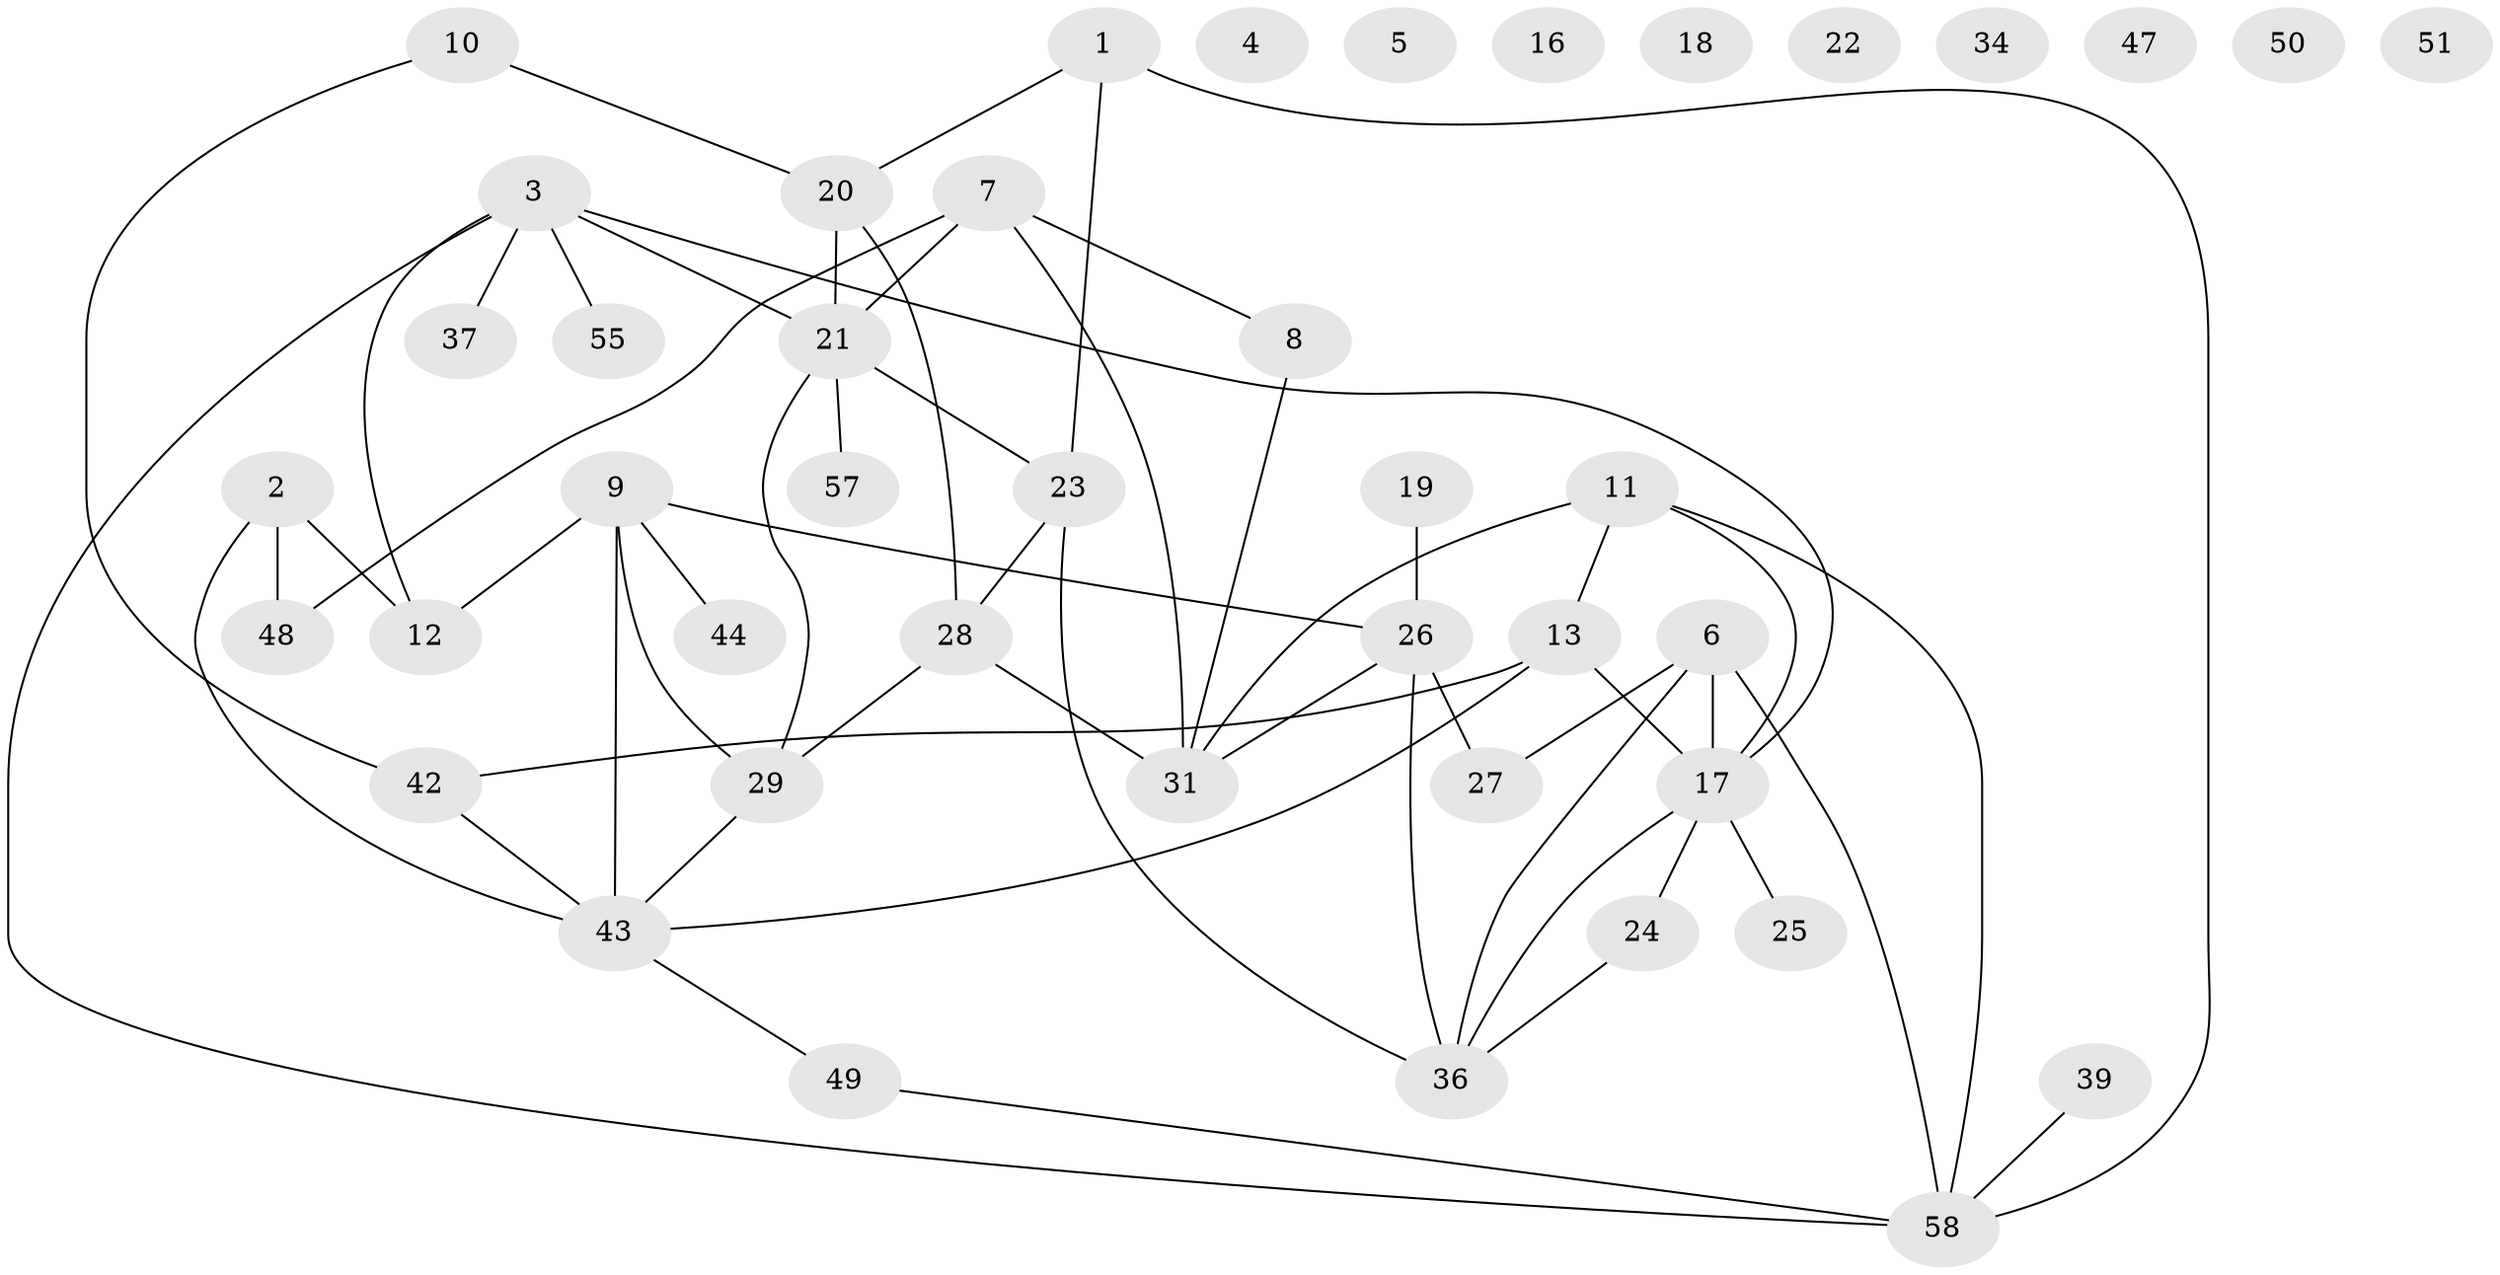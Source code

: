 // Generated by graph-tools (version 1.1) at 2025/23/03/03/25 07:23:29]
// undirected, 43 vertices, 57 edges
graph export_dot {
graph [start="1"]
  node [color=gray90,style=filled];
  1;
  2 [super="+46"];
  3 [super="+41"];
  4;
  5;
  6 [super="+38"];
  7;
  8 [super="+54"];
  9 [super="+14"];
  10;
  11 [super="+30"];
  12;
  13 [super="+15"];
  16;
  17 [super="+32"];
  18;
  19;
  20 [super="+40"];
  21 [super="+53"];
  22;
  23 [super="+33"];
  24;
  25;
  26 [super="+59"];
  27;
  28;
  29 [super="+56"];
  31 [super="+35"];
  34;
  36 [super="+52"];
  37;
  39;
  42 [super="+61"];
  43 [super="+45"];
  44;
  47;
  48;
  49;
  50;
  51;
  55;
  57;
  58 [super="+60"];
  1 -- 58;
  1 -- 20;
  1 -- 23;
  2 -- 12;
  2 -- 48;
  2 -- 43;
  3 -- 12;
  3 -- 58;
  3 -- 17;
  3 -- 37;
  3 -- 55;
  3 -- 21;
  6 -- 58;
  6 -- 17;
  6 -- 27;
  6 -- 36;
  7 -- 21;
  7 -- 31;
  7 -- 48;
  7 -- 8;
  8 -- 31;
  9 -- 26;
  9 -- 43;
  9 -- 12;
  9 -- 29;
  9 -- 44;
  10 -- 42;
  10 -- 20;
  11 -- 31;
  11 -- 17;
  11 -- 58;
  11 -- 13;
  13 -- 42;
  13 -- 43;
  13 -- 17;
  17 -- 24;
  17 -- 25;
  17 -- 36;
  19 -- 26;
  20 -- 28;
  20 -- 21;
  21 -- 23;
  21 -- 29;
  21 -- 57;
  23 -- 36;
  23 -- 28;
  24 -- 36;
  26 -- 31;
  26 -- 27;
  26 -- 36;
  28 -- 29;
  28 -- 31;
  29 -- 43;
  39 -- 58;
  42 -- 43;
  43 -- 49;
  49 -- 58;
}
